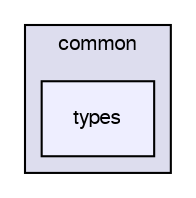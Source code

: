 digraph "/var/lib/jenkins/workspace/kaa_v0.6.1/client/client-multi/client-cpp/kaa/common/types" {
  bgcolor=transparent;
  compound=true
  node [ fontsize="10", fontname="FreeSans"];
  edge [ labelfontsize="10", labelfontname="FreeSans"];
  subgraph clusterdir_cf70ad735266259c1e40a9de56cc6362 {
    graph [ bgcolor="#ddddee", pencolor="black", label="common" fontname="FreeSans", fontsize="10", URL="dir_cf70ad735266259c1e40a9de56cc6362.html"]
  dir_e05ed69c0ef08ae4f9a351bbc094bfd1 [shape=box, label="types", style="filled", fillcolor="#eeeeff", pencolor="black", URL="dir_e05ed69c0ef08ae4f9a351bbc094bfd1.html"];
  }
}

